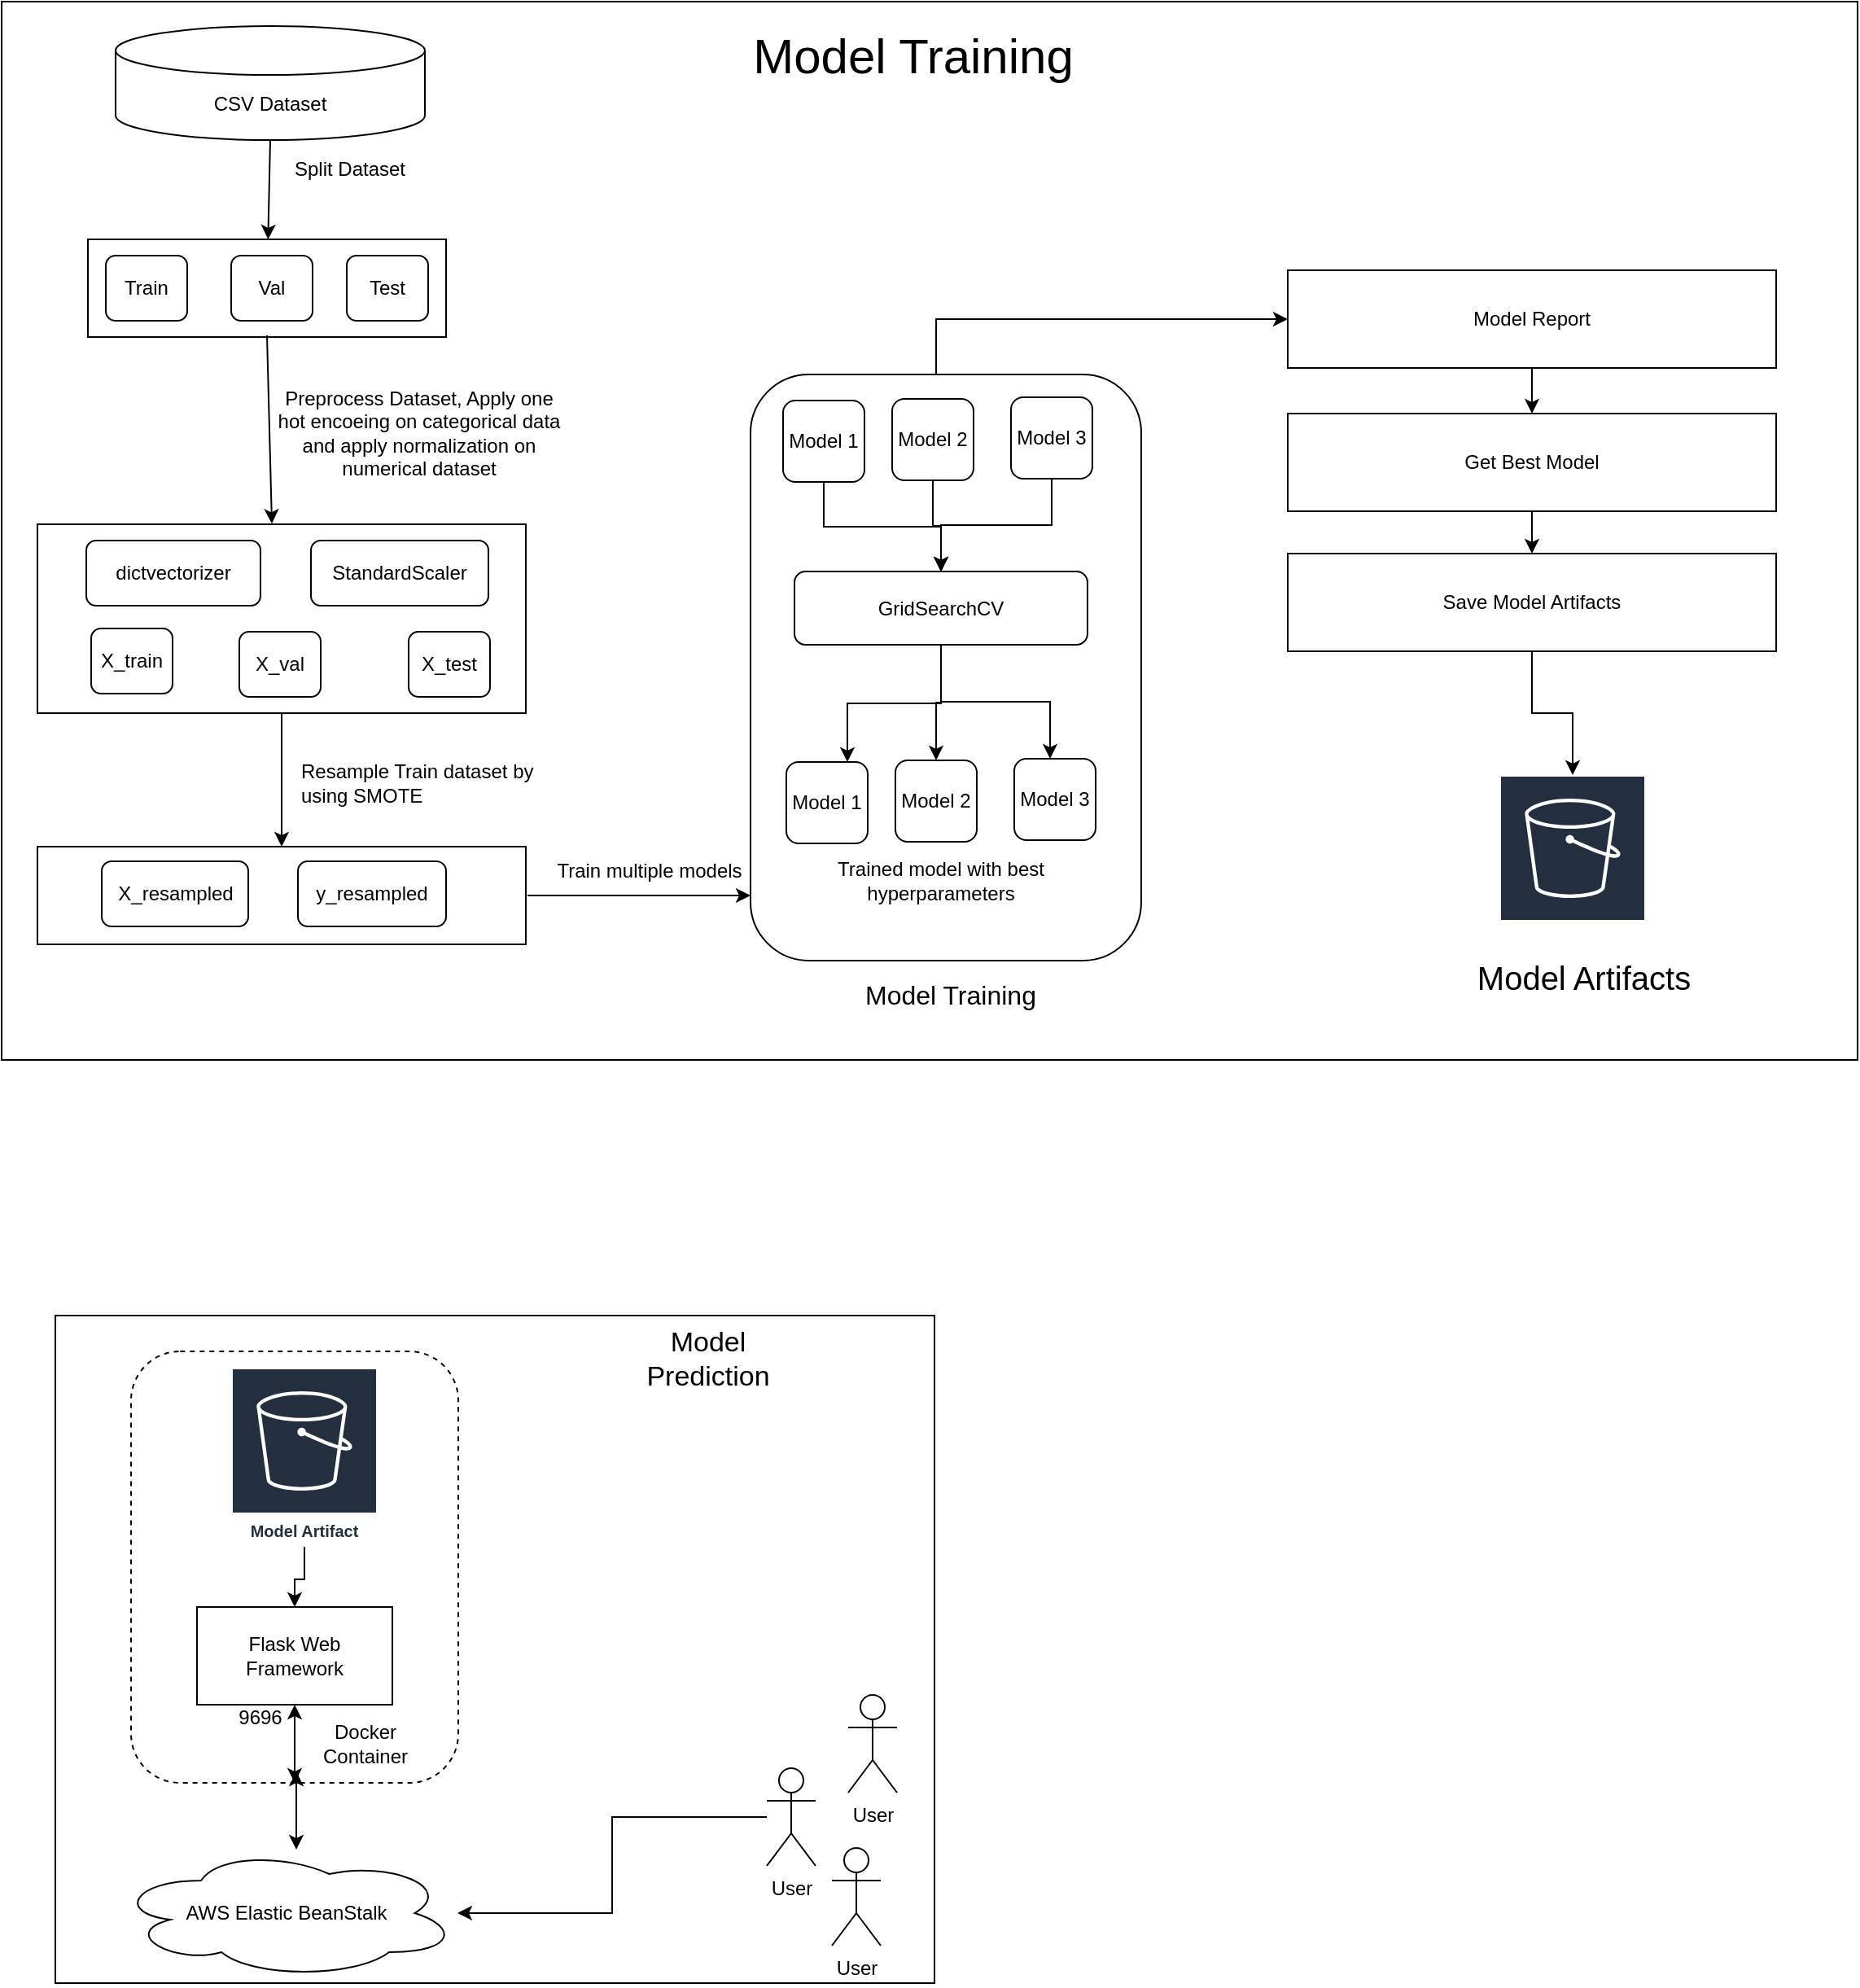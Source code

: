 <mxfile version="22.0.8" type="device">
  <diagram name="Page-1" id="sl67Yf3QK5midu7BMx_2">
    <mxGraphModel dx="1415" dy="1927" grid="1" gridSize="10" guides="1" tooltips="1" connect="1" arrows="1" fold="1" page="1" pageScale="1" pageWidth="827" pageHeight="1169" math="0" shadow="0">
      <root>
        <mxCell id="0" />
        <mxCell id="1" parent="0" />
        <mxCell id="rqSLdbDPakVJmyCNbUR--63" value="" style="group" vertex="1" connectable="0" parent="1">
          <mxGeometry x="303" y="799" width="540" height="415" as="geometry" />
        </mxCell>
        <mxCell id="rqSLdbDPakVJmyCNbUR--52" value="" style="group" vertex="1" connectable="0" parent="rqSLdbDPakVJmyCNbUR--63">
          <mxGeometry width="540" height="415" as="geometry" />
        </mxCell>
        <mxCell id="rqSLdbDPakVJmyCNbUR--43" value="" style="rounded=0;whiteSpace=wrap;html=1;" vertex="1" parent="rqSLdbDPakVJmyCNbUR--52">
          <mxGeometry y="3" width="540" height="410" as="geometry" />
        </mxCell>
        <mxCell id="rqSLdbDPakVJmyCNbUR--46" value="" style="rounded=1;whiteSpace=wrap;html=1;dashed=1;" vertex="1" parent="rqSLdbDPakVJmyCNbUR--52">
          <mxGeometry x="46.5" y="25" width="201" height="265" as="geometry" />
        </mxCell>
        <mxCell id="rqSLdbDPakVJmyCNbUR--38" value="Model Artifact" style="sketch=0;outlineConnect=0;fontColor=#232F3E;gradientColor=none;strokeColor=#ffffff;fillColor=#232F3E;dashed=0;verticalLabelPosition=middle;verticalAlign=bottom;align=center;html=1;whiteSpace=wrap;fontSize=10;fontStyle=1;spacing=3;shape=mxgraph.aws4.productIcon;prIcon=mxgraph.aws4.s3;" vertex="1" parent="rqSLdbDPakVJmyCNbUR--52">
          <mxGeometry x="108" y="35" width="90" height="110" as="geometry" />
        </mxCell>
        <mxCell id="rqSLdbDPakVJmyCNbUR--39" value="Flask Web Framework" style="rounded=0;whiteSpace=wrap;html=1;" vertex="1" parent="rqSLdbDPakVJmyCNbUR--52">
          <mxGeometry x="87" y="182" width="120" height="60" as="geometry" />
        </mxCell>
        <mxCell id="rqSLdbDPakVJmyCNbUR--40" value="" style="edgeStyle=orthogonalEdgeStyle;rounded=0;orthogonalLoop=1;jettySize=auto;html=1;" edge="1" parent="rqSLdbDPakVJmyCNbUR--52" source="rqSLdbDPakVJmyCNbUR--38" target="rqSLdbDPakVJmyCNbUR--39">
          <mxGeometry relative="1" as="geometry" />
        </mxCell>
        <mxCell id="rqSLdbDPakVJmyCNbUR--45" value="&lt;font style=&quot;font-size: 17px;&quot;&gt;Model &lt;br&gt;Prediction&lt;/font&gt;" style="text;html=1;strokeColor=none;fillColor=none;align=center;verticalAlign=middle;whiteSpace=wrap;rounded=0;" vertex="1" parent="rqSLdbDPakVJmyCNbUR--52">
          <mxGeometry x="339" y="15" width="124" height="30" as="geometry" />
        </mxCell>
        <mxCell id="rqSLdbDPakVJmyCNbUR--48" value="" style="endArrow=classic;startArrow=classic;html=1;rounded=0;entryX=0.5;entryY=1;entryDx=0;entryDy=0;exitX=0.5;exitY=1;exitDx=0;exitDy=0;" edge="1" parent="rqSLdbDPakVJmyCNbUR--52" source="rqSLdbDPakVJmyCNbUR--46" target="rqSLdbDPakVJmyCNbUR--39">
          <mxGeometry width="50" height="50" relative="1" as="geometry">
            <mxPoint x="147" y="275" as="sourcePoint" />
            <mxPoint x="191" y="225" as="targetPoint" />
          </mxGeometry>
        </mxCell>
        <mxCell id="rqSLdbDPakVJmyCNbUR--49" value="Docker &lt;br&gt;Container" style="text;html=1;strokeColor=none;fillColor=none;align=center;verticalAlign=middle;whiteSpace=wrap;rounded=0;" vertex="1" parent="rqSLdbDPakVJmyCNbUR--52">
          <mxGeometry x="154" y="251" width="73" height="30" as="geometry" />
        </mxCell>
        <mxCell id="rqSLdbDPakVJmyCNbUR--50" value="9696" style="text;html=1;strokeColor=none;fillColor=none;align=center;verticalAlign=middle;whiteSpace=wrap;rounded=0;" vertex="1" parent="rqSLdbDPakVJmyCNbUR--52">
          <mxGeometry x="96" y="235" width="60" height="30" as="geometry" />
        </mxCell>
        <mxCell id="rqSLdbDPakVJmyCNbUR--53" value="AWS Elastic BeanStalk" style="ellipse;shape=cloud;whiteSpace=wrap;html=1;" vertex="1" parent="rqSLdbDPakVJmyCNbUR--52">
          <mxGeometry x="37" y="330" width="210" height="80" as="geometry" />
        </mxCell>
        <mxCell id="rqSLdbDPakVJmyCNbUR--55" value="User" style="shape=umlActor;verticalLabelPosition=bottom;verticalAlign=top;html=1;outlineConnect=0;" vertex="1" parent="rqSLdbDPakVJmyCNbUR--52">
          <mxGeometry x="477" y="330" width="30" height="60" as="geometry" />
        </mxCell>
        <mxCell id="rqSLdbDPakVJmyCNbUR--56" value="User" style="shape=umlActor;verticalLabelPosition=bottom;verticalAlign=top;html=1;outlineConnect=0;" vertex="1" parent="rqSLdbDPakVJmyCNbUR--52">
          <mxGeometry x="437" y="281" width="30" height="60" as="geometry" />
        </mxCell>
        <mxCell id="rqSLdbDPakVJmyCNbUR--57" value="User" style="shape=umlActor;verticalLabelPosition=bottom;verticalAlign=top;html=1;outlineConnect=0;" vertex="1" parent="rqSLdbDPakVJmyCNbUR--52">
          <mxGeometry x="487" y="236" width="30" height="60" as="geometry" />
        </mxCell>
        <mxCell id="rqSLdbDPakVJmyCNbUR--62" value="" style="edgeStyle=orthogonalEdgeStyle;rounded=0;orthogonalLoop=1;jettySize=auto;html=1;" edge="1" parent="rqSLdbDPakVJmyCNbUR--52" source="rqSLdbDPakVJmyCNbUR--56" target="rqSLdbDPakVJmyCNbUR--53">
          <mxGeometry relative="1" as="geometry">
            <mxPoint x="382" y="311" as="targetPoint" />
          </mxGeometry>
        </mxCell>
        <mxCell id="rqSLdbDPakVJmyCNbUR--54" value="" style="endArrow=classic;startArrow=classic;html=1;rounded=0;entryX=0.5;entryY=1;entryDx=0;entryDy=0;exitX=0.5;exitY=1;exitDx=0;exitDy=0;" edge="1" parent="rqSLdbDPakVJmyCNbUR--63">
          <mxGeometry width="50" height="50" relative="1" as="geometry">
            <mxPoint x="148" y="331" as="sourcePoint" />
            <mxPoint x="148" y="283" as="targetPoint" />
          </mxGeometry>
        </mxCell>
        <mxCell id="rqSLdbDPakVJmyCNbUR--64" value="" style="rounded=0;whiteSpace=wrap;html=1;" vertex="1" parent="1">
          <mxGeometry x="270" y="-5" width="1140" height="650" as="geometry" />
        </mxCell>
        <mxCell id="rqSLdbDPakVJmyCNbUR--1" value="CSV Dataset" style="shape=cylinder3;whiteSpace=wrap;html=1;boundedLbl=1;backgroundOutline=1;size=15;" vertex="1" parent="1">
          <mxGeometry x="340" y="10" width="190" height="70" as="geometry" />
        </mxCell>
        <mxCell id="rqSLdbDPakVJmyCNbUR--2" value="" style="endArrow=classic;html=1;rounded=0;exitX=0.5;exitY=1;exitDx=0;exitDy=0;exitPerimeter=0;" edge="1" parent="1" source="rqSLdbDPakVJmyCNbUR--1" target="rqSLdbDPakVJmyCNbUR--4">
          <mxGeometry width="50" height="50" relative="1" as="geometry">
            <mxPoint x="410" y="170" as="sourcePoint" />
            <mxPoint x="435" y="120" as="targetPoint" />
          </mxGeometry>
        </mxCell>
        <mxCell id="rqSLdbDPakVJmyCNbUR--4" value="" style="rounded=0;whiteSpace=wrap;html=1;" vertex="1" parent="1">
          <mxGeometry x="323" y="141" width="220" height="60" as="geometry" />
        </mxCell>
        <mxCell id="rqSLdbDPakVJmyCNbUR--5" value="Split Dataset" style="text;html=1;strokeColor=none;fillColor=none;align=center;verticalAlign=middle;whiteSpace=wrap;rounded=0;" vertex="1" parent="1">
          <mxGeometry x="444" y="83" width="80" height="30" as="geometry" />
        </mxCell>
        <mxCell id="rqSLdbDPakVJmyCNbUR--6" value="Train" style="rounded=1;whiteSpace=wrap;html=1;" vertex="1" parent="1">
          <mxGeometry x="334" y="151" width="50" height="40" as="geometry" />
        </mxCell>
        <mxCell id="rqSLdbDPakVJmyCNbUR--7" value="Val" style="rounded=1;whiteSpace=wrap;html=1;" vertex="1" parent="1">
          <mxGeometry x="411" y="151" width="50" height="40" as="geometry" />
        </mxCell>
        <mxCell id="rqSLdbDPakVJmyCNbUR--8" value="Test" style="rounded=1;whiteSpace=wrap;html=1;" vertex="1" parent="1">
          <mxGeometry x="482" y="151" width="50" height="40" as="geometry" />
        </mxCell>
        <mxCell id="rqSLdbDPakVJmyCNbUR--9" value="" style="rounded=0;whiteSpace=wrap;html=1;" vertex="1" parent="1">
          <mxGeometry x="292" y="316" width="300" height="116" as="geometry" />
        </mxCell>
        <mxCell id="rqSLdbDPakVJmyCNbUR--10" value="Preprocess Dataset, Apply one hot encoeing on categorical data and apply normalization on numerical dataset" style="text;html=1;strokeColor=none;fillColor=none;align=center;verticalAlign=middle;whiteSpace=wrap;rounded=0;" vertex="1" parent="1">
          <mxGeometry x="438" y="220" width="177" height="80" as="geometry" />
        </mxCell>
        <mxCell id="rqSLdbDPakVJmyCNbUR--12" value="" style="endArrow=classic;html=1;rounded=0;entryX=0.48;entryY=-0.003;entryDx=0;entryDy=0;entryPerimeter=0;" edge="1" parent="1" target="rqSLdbDPakVJmyCNbUR--9">
          <mxGeometry width="50" height="50" relative="1" as="geometry">
            <mxPoint x="433" y="200" as="sourcePoint" />
            <mxPoint x="436" y="220" as="targetPoint" />
          </mxGeometry>
        </mxCell>
        <mxCell id="rqSLdbDPakVJmyCNbUR--13" value="dictvectorizer" style="rounded=1;whiteSpace=wrap;html=1;" vertex="1" parent="1">
          <mxGeometry x="322" y="326" width="107" height="40" as="geometry" />
        </mxCell>
        <mxCell id="rqSLdbDPakVJmyCNbUR--14" value="StandardScaler" style="rounded=1;whiteSpace=wrap;html=1;" vertex="1" parent="1">
          <mxGeometry x="460" y="326" width="109" height="40" as="geometry" />
        </mxCell>
        <mxCell id="rqSLdbDPakVJmyCNbUR--15" value="X_train" style="rounded=1;whiteSpace=wrap;html=1;" vertex="1" parent="1">
          <mxGeometry x="325" y="380" width="50" height="40" as="geometry" />
        </mxCell>
        <mxCell id="rqSLdbDPakVJmyCNbUR--16" value="X_val" style="rounded=1;whiteSpace=wrap;html=1;" vertex="1" parent="1">
          <mxGeometry x="416" y="382" width="50" height="40" as="geometry" />
        </mxCell>
        <mxCell id="rqSLdbDPakVJmyCNbUR--17" value="X_test" style="rounded=1;whiteSpace=wrap;html=1;" vertex="1" parent="1">
          <mxGeometry x="520" y="382" width="50" height="40" as="geometry" />
        </mxCell>
        <mxCell id="rqSLdbDPakVJmyCNbUR--21" value="" style="rounded=0;whiteSpace=wrap;html=1;" vertex="1" parent="1">
          <mxGeometry x="292" y="514" width="300" height="60" as="geometry" />
        </mxCell>
        <mxCell id="rqSLdbDPakVJmyCNbUR--24" value="" style="edgeStyle=orthogonalEdgeStyle;rounded=0;orthogonalLoop=1;jettySize=auto;html=1;" edge="1" parent="1" source="rqSLdbDPakVJmyCNbUR--9" target="rqSLdbDPakVJmyCNbUR--21">
          <mxGeometry relative="1" as="geometry" />
        </mxCell>
        <mxCell id="rqSLdbDPakVJmyCNbUR--25" value="Resample Train dataset by using SMOTE" style="text;html=1;strokeColor=none;fillColor=none;align=left;verticalAlign=middle;whiteSpace=wrap;rounded=0;" vertex="1" parent="1">
          <mxGeometry x="452" y="460" width="163" height="30" as="geometry" />
        </mxCell>
        <mxCell id="rqSLdbDPakVJmyCNbUR--26" value="X_resampled" style="rounded=1;whiteSpace=wrap;html=1;" vertex="1" parent="1">
          <mxGeometry x="331.5" y="523" width="90" height="40" as="geometry" />
        </mxCell>
        <mxCell id="rqSLdbDPakVJmyCNbUR--27" value="y_resampled" style="rounded=1;whiteSpace=wrap;html=1;" vertex="1" parent="1">
          <mxGeometry x="452" y="523" width="91" height="40" as="geometry" />
        </mxCell>
        <mxCell id="rqSLdbDPakVJmyCNbUR--31" value="Train multiple models" style="text;html=1;strokeColor=none;fillColor=none;align=center;verticalAlign=middle;whiteSpace=wrap;rounded=0;" vertex="1" parent="1">
          <mxGeometry x="600" y="514" width="136" height="30" as="geometry" />
        </mxCell>
        <mxCell id="rqSLdbDPakVJmyCNbUR--65" value="" style="rounded=1;whiteSpace=wrap;html=1;" vertex="1" parent="1">
          <mxGeometry x="730" y="224" width="240" height="360" as="geometry" />
        </mxCell>
        <mxCell id="rqSLdbDPakVJmyCNbUR--66" value="&lt;font style=&quot;font-size: 16px;&quot;&gt;Model Training&lt;/font&gt;" style="text;html=1;strokeColor=none;fillColor=none;align=center;verticalAlign=middle;whiteSpace=wrap;rounded=0;" vertex="1" parent="1">
          <mxGeometry x="783" y="590" width="140" height="30" as="geometry" />
        </mxCell>
        <mxCell id="rqSLdbDPakVJmyCNbUR--68" value="" style="endArrow=classic;html=1;rounded=0;" edge="1" parent="1">
          <mxGeometry width="50" height="50" relative="1" as="geometry">
            <mxPoint x="593" y="544" as="sourcePoint" />
            <mxPoint x="730" y="544" as="targetPoint" />
          </mxGeometry>
        </mxCell>
        <mxCell id="rqSLdbDPakVJmyCNbUR--69" value="" style="endArrow=classic;html=1;rounded=0;exitX=0.425;exitY=0.007;exitDx=0;exitDy=0;exitPerimeter=0;entryX=0;entryY=0.5;entryDx=0;entryDy=0;entryPerimeter=0;" edge="1" parent="1" target="rqSLdbDPakVJmyCNbUR--88">
          <mxGeometry width="50" height="50" relative="1" as="geometry">
            <mxPoint x="844" y="224.52" as="sourcePoint" />
            <mxPoint x="1050" y="190" as="targetPoint" />
            <Array as="points">
              <mxPoint x="844" y="190" />
            </Array>
          </mxGeometry>
        </mxCell>
        <mxCell id="rqSLdbDPakVJmyCNbUR--70" value="Model 1" style="rounded=1;whiteSpace=wrap;html=1;" vertex="1" parent="1">
          <mxGeometry x="750" y="240" width="50" height="50" as="geometry" />
        </mxCell>
        <mxCell id="rqSLdbDPakVJmyCNbUR--71" value="Model 2" style="rounded=1;whiteSpace=wrap;html=1;" vertex="1" parent="1">
          <mxGeometry x="817" y="239" width="50" height="50" as="geometry" />
        </mxCell>
        <mxCell id="rqSLdbDPakVJmyCNbUR--72" value="Model 3" style="rounded=1;whiteSpace=wrap;html=1;" vertex="1" parent="1">
          <mxGeometry x="890" y="238" width="50" height="50" as="geometry" />
        </mxCell>
        <mxCell id="rqSLdbDPakVJmyCNbUR--73" value="GridSearchCV" style="rounded=1;whiteSpace=wrap;html=1;" vertex="1" parent="1">
          <mxGeometry x="757" y="345" width="180" height="45" as="geometry" />
        </mxCell>
        <mxCell id="rqSLdbDPakVJmyCNbUR--74" value="" style="edgeStyle=orthogonalEdgeStyle;rounded=0;orthogonalLoop=1;jettySize=auto;html=1;" edge="1" parent="1" source="rqSLdbDPakVJmyCNbUR--70" target="rqSLdbDPakVJmyCNbUR--73">
          <mxGeometry relative="1" as="geometry" />
        </mxCell>
        <mxCell id="rqSLdbDPakVJmyCNbUR--75" value="" style="edgeStyle=orthogonalEdgeStyle;rounded=0;orthogonalLoop=1;jettySize=auto;html=1;" edge="1" parent="1" source="rqSLdbDPakVJmyCNbUR--71" target="rqSLdbDPakVJmyCNbUR--73">
          <mxGeometry relative="1" as="geometry" />
        </mxCell>
        <mxCell id="rqSLdbDPakVJmyCNbUR--76" value="" style="edgeStyle=orthogonalEdgeStyle;rounded=0;orthogonalLoop=1;jettySize=auto;html=1;" edge="1" parent="1" source="rqSLdbDPakVJmyCNbUR--72" target="rqSLdbDPakVJmyCNbUR--73">
          <mxGeometry relative="1" as="geometry" />
        </mxCell>
        <mxCell id="rqSLdbDPakVJmyCNbUR--77" value="Model 1" style="rounded=1;whiteSpace=wrap;html=1;" vertex="1" parent="1">
          <mxGeometry x="752" y="462" width="50" height="50" as="geometry" />
        </mxCell>
        <mxCell id="rqSLdbDPakVJmyCNbUR--78" value="Model 2" style="rounded=1;whiteSpace=wrap;html=1;" vertex="1" parent="1">
          <mxGeometry x="819" y="461" width="50" height="50" as="geometry" />
        </mxCell>
        <mxCell id="rqSLdbDPakVJmyCNbUR--79" value="Model 3" style="rounded=1;whiteSpace=wrap;html=1;" vertex="1" parent="1">
          <mxGeometry x="892" y="460" width="50" height="50" as="geometry" />
        </mxCell>
        <mxCell id="rqSLdbDPakVJmyCNbUR--80" value="" style="edgeStyle=orthogonalEdgeStyle;rounded=0;orthogonalLoop=1;jettySize=auto;html=1;" edge="1" parent="1" source="rqSLdbDPakVJmyCNbUR--73" target="rqSLdbDPakVJmyCNbUR--78">
          <mxGeometry relative="1" as="geometry" />
        </mxCell>
        <mxCell id="rqSLdbDPakVJmyCNbUR--81" value="" style="edgeStyle=orthogonalEdgeStyle;rounded=0;orthogonalLoop=1;jettySize=auto;html=1;entryX=0.75;entryY=0;entryDx=0;entryDy=0;exitX=0.5;exitY=1;exitDx=0;exitDy=0;" edge="1" parent="1" source="rqSLdbDPakVJmyCNbUR--73" target="rqSLdbDPakVJmyCNbUR--77">
          <mxGeometry relative="1" as="geometry">
            <mxPoint x="850" y="400" as="sourcePoint" />
            <mxPoint x="829" y="471" as="targetPoint" />
          </mxGeometry>
        </mxCell>
        <mxCell id="rqSLdbDPakVJmyCNbUR--82" value="" style="edgeStyle=orthogonalEdgeStyle;rounded=0;orthogonalLoop=1;jettySize=auto;html=1;entryX=0.5;entryY=0;entryDx=0;entryDy=0;" edge="1" parent="1">
          <mxGeometry relative="1" as="geometry">
            <mxPoint x="847" y="390" as="sourcePoint" />
            <mxPoint x="914" y="460" as="targetPoint" />
            <Array as="points">
              <mxPoint x="847" y="392" />
              <mxPoint x="847" y="425" />
              <mxPoint x="914" y="425" />
            </Array>
          </mxGeometry>
        </mxCell>
        <mxCell id="rqSLdbDPakVJmyCNbUR--84" value="Trained model with best hyperparameters" style="text;html=1;strokeColor=none;fillColor=none;align=center;verticalAlign=middle;whiteSpace=wrap;rounded=0;" vertex="1" parent="1">
          <mxGeometry x="782" y="520" width="130" height="30" as="geometry" />
        </mxCell>
        <mxCell id="rqSLdbDPakVJmyCNbUR--85" value="Model Training" style="text;html=1;strokeColor=none;fillColor=none;align=center;verticalAlign=middle;whiteSpace=wrap;rounded=0;fontSize=30;" vertex="1" parent="1">
          <mxGeometry x="690" y="10" width="280" height="35" as="geometry" />
        </mxCell>
        <mxCell id="rqSLdbDPakVJmyCNbUR--88" value="Model Report" style="rounded=0;whiteSpace=wrap;html=1;" vertex="1" parent="1">
          <mxGeometry x="1060" y="160" width="300" height="60" as="geometry" />
        </mxCell>
        <mxCell id="rqSLdbDPakVJmyCNbUR--89" value="Get Best Model" style="rounded=0;whiteSpace=wrap;html=1;" vertex="1" parent="1">
          <mxGeometry x="1060" y="248" width="300" height="60" as="geometry" />
        </mxCell>
        <mxCell id="rqSLdbDPakVJmyCNbUR--90" value="" style="edgeStyle=orthogonalEdgeStyle;rounded=0;orthogonalLoop=1;jettySize=auto;html=1;" edge="1" parent="1" source="rqSLdbDPakVJmyCNbUR--88" target="rqSLdbDPakVJmyCNbUR--89">
          <mxGeometry relative="1" as="geometry" />
        </mxCell>
        <mxCell id="rqSLdbDPakVJmyCNbUR--91" value="Save Model Artifacts" style="rounded=0;whiteSpace=wrap;html=1;" vertex="1" parent="1">
          <mxGeometry x="1060" y="334" width="300" height="60" as="geometry" />
        </mxCell>
        <mxCell id="rqSLdbDPakVJmyCNbUR--92" value="" style="edgeStyle=orthogonalEdgeStyle;rounded=0;orthogonalLoop=1;jettySize=auto;html=1;" edge="1" parent="1" source="rqSLdbDPakVJmyCNbUR--89" target="rqSLdbDPakVJmyCNbUR--91">
          <mxGeometry relative="1" as="geometry" />
        </mxCell>
        <mxCell id="rqSLdbDPakVJmyCNbUR--93" value="" style="sketch=0;outlineConnect=0;fontColor=#232F3E;gradientColor=none;strokeColor=#ffffff;fillColor=#232F3E;dashed=0;verticalLabelPosition=middle;verticalAlign=bottom;align=center;html=1;whiteSpace=wrap;fontSize=10;fontStyle=1;spacing=3;shape=mxgraph.aws4.productIcon;prIcon=mxgraph.aws4.s3;" vertex="1" parent="1">
          <mxGeometry x="1190" y="470" width="90" height="110" as="geometry" />
        </mxCell>
        <mxCell id="rqSLdbDPakVJmyCNbUR--94" value="" style="edgeStyle=orthogonalEdgeStyle;rounded=0;orthogonalLoop=1;jettySize=auto;html=1;" edge="1" parent="1" source="rqSLdbDPakVJmyCNbUR--91" target="rqSLdbDPakVJmyCNbUR--93">
          <mxGeometry relative="1" as="geometry" />
        </mxCell>
        <mxCell id="rqSLdbDPakVJmyCNbUR--95" value="&lt;font style=&quot;font-size: 20px;&quot;&gt;Model Artifacts&lt;/font&gt;" style="text;html=1;strokeColor=none;fillColor=none;align=center;verticalAlign=middle;whiteSpace=wrap;rounded=0;" vertex="1" parent="1">
          <mxGeometry x="1167" y="579" width="150" height="30" as="geometry" />
        </mxCell>
      </root>
    </mxGraphModel>
  </diagram>
</mxfile>
